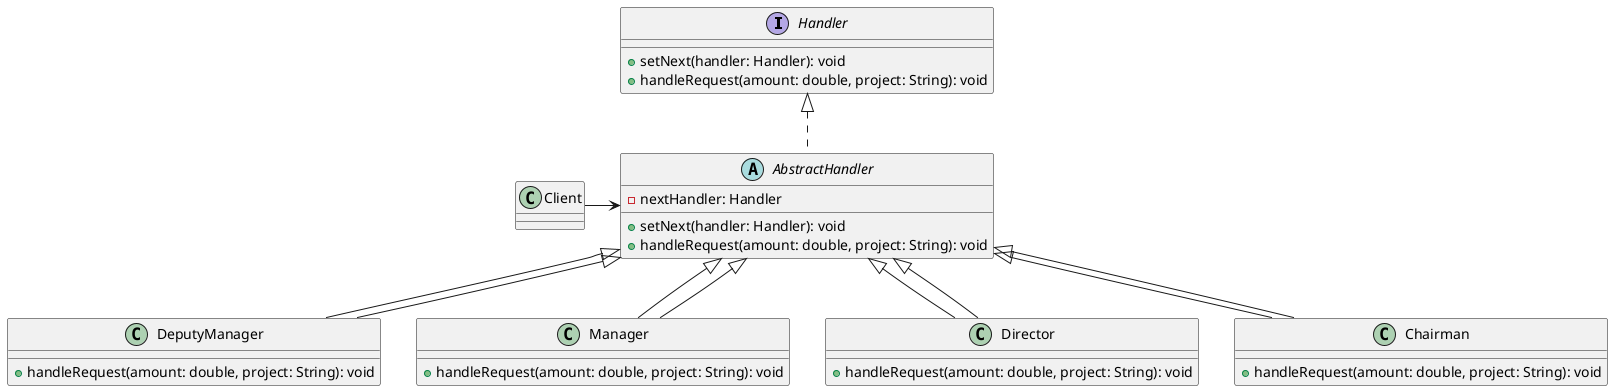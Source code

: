 @startuml
interface Handler {
    + setNext(handler: Handler): void
    + handleRequest(amount: double, project: String): void
}

abstract class AbstractHandler implements Handler {
    - nextHandler: Handler
    + setNext(handler: Handler): void
    + handleRequest(amount: double, project: String): void
}

class DeputyManager extends AbstractHandler {
    + handleRequest(amount: double, project: String): void
}

class Manager extends AbstractHandler {
    + handleRequest(amount: double, project: String): void
}

class Director extends AbstractHandler {
    + handleRequest(amount: double, project: String): void
}

class Chairman extends AbstractHandler {
    + handleRequest(amount: double, project: String): void
}

Client -> AbstractHandler
AbstractHandler <|-- DeputyManager
AbstractHandler <|-- Manager
AbstractHandler <|-- Director
AbstractHandler <|-- Chairman
@enduml